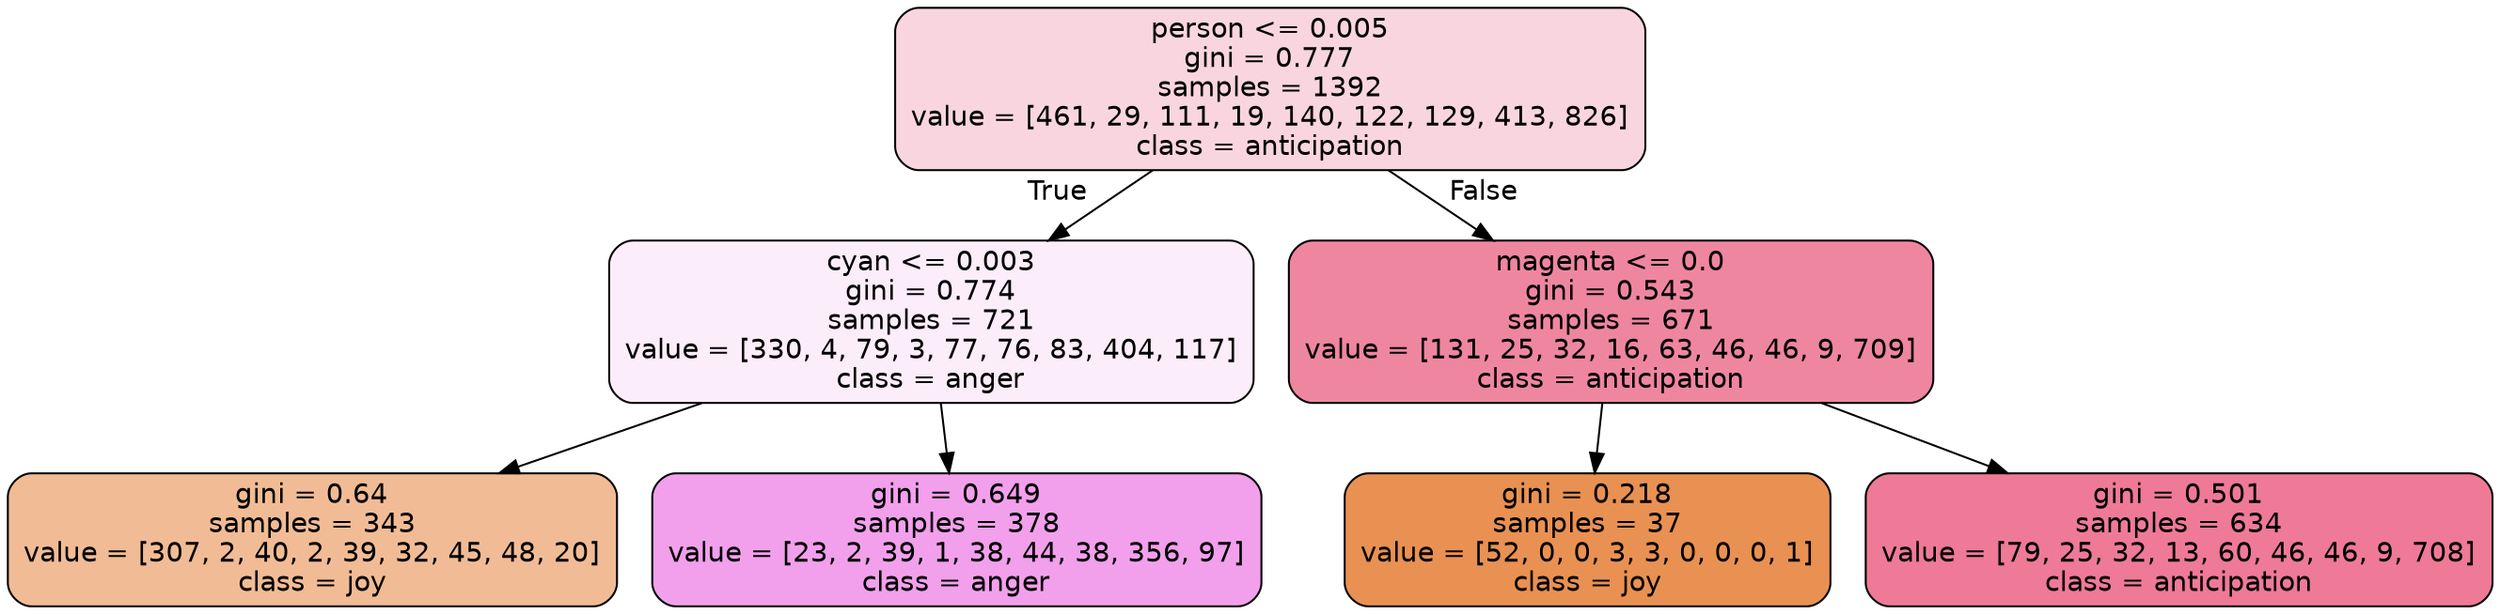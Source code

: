 digraph Tree {
node [shape=box, style="filled, rounded", color="black", fontname=helvetica] ;
edge [fontname=helvetica] ;
0 [label="person <= 0.005\ngini = 0.777\nsamples = 1392\nvalue = [461, 29, 111, 19, 140, 122, 129, 413, 826]\nclass = anticipation", fillcolor="#e5396434"] ;
1 [label="cyan <= 0.003\ngini = 0.774\nsamples = 721\nvalue = [330, 4, 79, 3, 77, 76, 83, 404, 117]\nclass = anger", fillcolor="#e539d716"] ;
0 -> 1 [labeldistance=2.5, labelangle=45, headlabel="True"] ;
2 [label="gini = 0.64\nsamples = 343\nvalue = [307, 2, 40, 2, 39, 32, 45, 48, 20]\nclass = joy", fillcolor="#e5813988"] ;
1 -> 2 ;
3 [label="gini = 0.649\nsamples = 378\nvalue = [23, 2, 39, 1, 38, 44, 38, 356, 97]\nclass = anger", fillcolor="#e539d77a"] ;
1 -> 3 ;
4 [label="magenta <= 0.0\ngini = 0.543\nsamples = 671\nvalue = [131, 25, 32, 16, 63, 46, 46, 9, 709]\nclass = anticipation", fillcolor="#e539649c"] ;
0 -> 4 [labeldistance=2.5, labelangle=-45, headlabel="False"] ;
5 [label="gini = 0.218\nsamples = 37\nvalue = [52, 0, 0, 3, 3, 0, 0, 0, 1]\nclass = joy", fillcolor="#e58139df"] ;
4 -> 5 ;
6 [label="gini = 0.501\nsamples = 634\nvalue = [79, 25, 32, 13, 60, 46, 46, 9, 708]\nclass = anticipation", fillcolor="#e53964ab"] ;
4 -> 6 ;
}